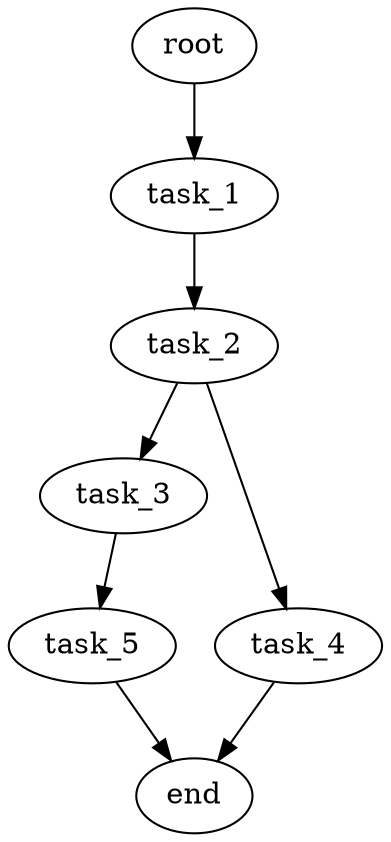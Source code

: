 digraph G {
  root [size="0.000000e+00"];
  task_1 [size="3.372580e+09"];
  task_2 [size="9.365310e+08"];
  task_3 [size="9.761966e+08"];
  task_4 [size="8.476469e+09"];
  task_5 [size="6.041223e+09"];
  end [size="0.000000e+00"];

  root -> task_1 [size="1.000000e-12"];
  task_1 -> task_2 [size="9.365310e+07"];
  task_2 -> task_3 [size="9.761966e+07"];
  task_2 -> task_4 [size="8.476469e+08"];
  task_3 -> task_5 [size="6.041223e+08"];
  task_4 -> end [size="1.000000e-12"];
  task_5 -> end [size="1.000000e-12"];
}
